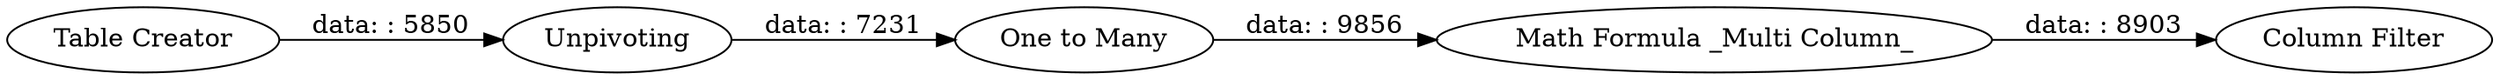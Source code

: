 digraph {
	"2423544855437601544_2" [label=Unpivoting]
	"2423544855437601544_1" [label="Table Creator"]
	"2423544855437601544_5" [label="Math Formula _Multi Column_"]
	"2423544855437601544_6" [label="Column Filter"]
	"2423544855437601544_3" [label="One to Many"]
	"2423544855437601544_2" -> "2423544855437601544_3" [label="data: : 7231"]
	"2423544855437601544_5" -> "2423544855437601544_6" [label="data: : 8903"]
	"2423544855437601544_3" -> "2423544855437601544_5" [label="data: : 9856"]
	"2423544855437601544_1" -> "2423544855437601544_2" [label="data: : 5850"]
	rankdir=LR
}
